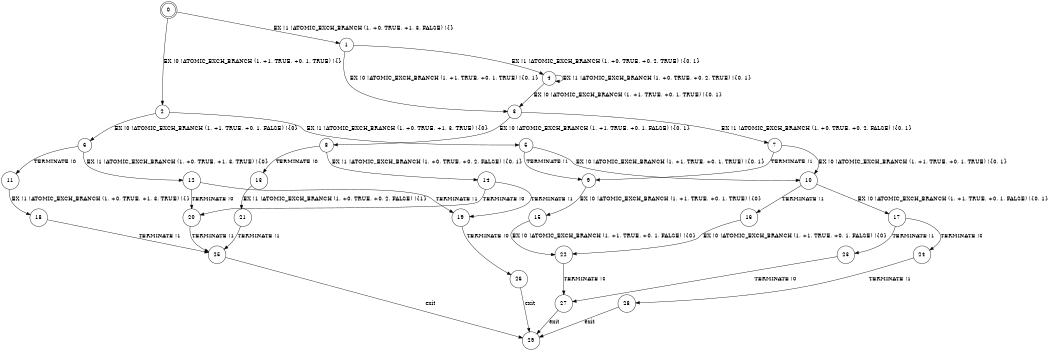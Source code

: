 digraph BCG {
size = "7, 10.5";
center = TRUE;
node [shape = circle];
0 [peripheries = 2];
0 -> 1 [label = "EX !1 !ATOMIC_EXCH_BRANCH (1, +0, TRUE, +1, 3, FALSE) !{}"];
0 -> 2 [label = "EX !0 !ATOMIC_EXCH_BRANCH (1, +1, TRUE, +0, 1, TRUE) !{}"];
1 -> 3 [label = "EX !0 !ATOMIC_EXCH_BRANCH (1, +1, TRUE, +0, 1, TRUE) !{0, 1}"];
1 -> 4 [label = "EX !1 !ATOMIC_EXCH_BRANCH (1, +0, TRUE, +0, 2, TRUE) !{0, 1}"];
2 -> 5 [label = "EX !1 !ATOMIC_EXCH_BRANCH (1, +0, TRUE, +1, 3, TRUE) !{0}"];
2 -> 6 [label = "EX !0 !ATOMIC_EXCH_BRANCH (1, +1, TRUE, +0, 1, FALSE) !{0}"];
3 -> 7 [label = "EX !1 !ATOMIC_EXCH_BRANCH (1, +0, TRUE, +0, 2, FALSE) !{0, 1}"];
3 -> 8 [label = "EX !0 !ATOMIC_EXCH_BRANCH (1, +1, TRUE, +0, 1, FALSE) !{0, 1}"];
4 -> 3 [label = "EX !0 !ATOMIC_EXCH_BRANCH (1, +1, TRUE, +0, 1, TRUE) !{0, 1}"];
4 -> 4 [label = "EX !1 !ATOMIC_EXCH_BRANCH (1, +0, TRUE, +0, 2, TRUE) !{0, 1}"];
5 -> 9 [label = "TERMINATE !1"];
5 -> 10 [label = "EX !0 !ATOMIC_EXCH_BRANCH (1, +1, TRUE, +0, 1, TRUE) !{0, 1}"];
6 -> 11 [label = "TERMINATE !0"];
6 -> 12 [label = "EX !1 !ATOMIC_EXCH_BRANCH (1, +0, TRUE, +1, 3, TRUE) !{0}"];
7 -> 9 [label = "TERMINATE !1"];
7 -> 10 [label = "EX !0 !ATOMIC_EXCH_BRANCH (1, +1, TRUE, +0, 1, TRUE) !{0, 1}"];
8 -> 13 [label = "TERMINATE !0"];
8 -> 14 [label = "EX !1 !ATOMIC_EXCH_BRANCH (1, +0, TRUE, +0, 2, FALSE) !{0, 1}"];
9 -> 15 [label = "EX !0 !ATOMIC_EXCH_BRANCH (1, +1, TRUE, +0, 1, TRUE) !{0}"];
10 -> 16 [label = "TERMINATE !1"];
10 -> 17 [label = "EX !0 !ATOMIC_EXCH_BRANCH (1, +1, TRUE, +0, 1, FALSE) !{0, 1}"];
11 -> 18 [label = "EX !1 !ATOMIC_EXCH_BRANCH (1, +0, TRUE, +1, 3, TRUE) !{}"];
12 -> 19 [label = "TERMINATE !1"];
12 -> 20 [label = "TERMINATE !0"];
13 -> 21 [label = "EX !1 !ATOMIC_EXCH_BRANCH (1, +0, TRUE, +0, 2, FALSE) !{1}"];
14 -> 19 [label = "TERMINATE !1"];
14 -> 20 [label = "TERMINATE !0"];
15 -> 22 [label = "EX !0 !ATOMIC_EXCH_BRANCH (1, +1, TRUE, +0, 1, FALSE) !{0}"];
16 -> 22 [label = "EX !0 !ATOMIC_EXCH_BRANCH (1, +1, TRUE, +0, 1, FALSE) !{0}"];
17 -> 23 [label = "TERMINATE !1"];
17 -> 24 [label = "TERMINATE !0"];
18 -> 25 [label = "TERMINATE !1"];
19 -> 26 [label = "TERMINATE !0"];
20 -> 25 [label = "TERMINATE !1"];
21 -> 25 [label = "TERMINATE !1"];
22 -> 27 [label = "TERMINATE !0"];
23 -> 27 [label = "TERMINATE !0"];
24 -> 28 [label = "TERMINATE !1"];
25 -> 29 [label = "exit"];
26 -> 29 [label = "exit"];
27 -> 29 [label = "exit"];
28 -> 29 [label = "exit"];
}
